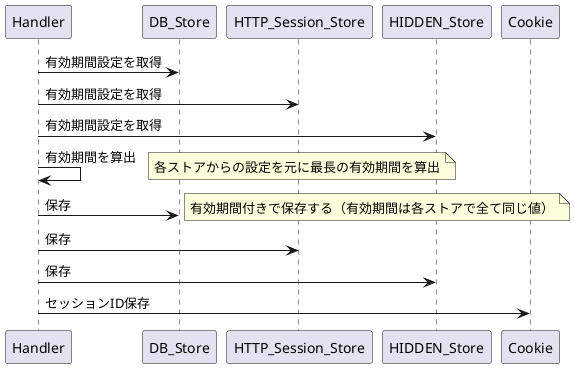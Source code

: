 @startuml

Handler -> DB_Store: 有効期間設定を取得
Handler -> HTTP_Session_Store: 有効期間設定を取得
Handler -> HIDDEN_Store: 有効期間設定を取得
Handler -> Handler: 有効期間を算出
note right: 各ストアからの設定を元に最長の有効期間を算出

Handler -> DB_Store: 保存
note right: 有効期間付きで保存する（有効期間は各ストアで全て同じ値）
        
Handler -> HTTP_Session_Store: 保存
Handler -> HIDDEN_Store: 保存
Handler -> Cookie: セッションID保存

@enduml
